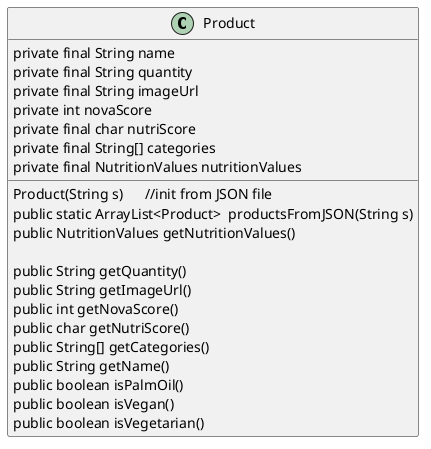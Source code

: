 @startuml



class Product {
    private final String name
    private final String quantity
    private final String imageUrl
    private int novaScore
    private final char nutriScore
    private final String[] categories
    private final NutritionValues nutritionValues

    Product(String s)      //init from JSON file
    public static ArrayList<Product>  productsFromJSON(String s)
    public NutritionValues getNutritionValues()

        public String getQuantity()
        public String getImageUrl()
        public int getNovaScore()
       public char getNutriScore()
        public String[] getCategories()
        public String getName()
        public boolean isPalmOil()
        public boolean isVegan()
        public boolean isVegetarian()
}


@enduml